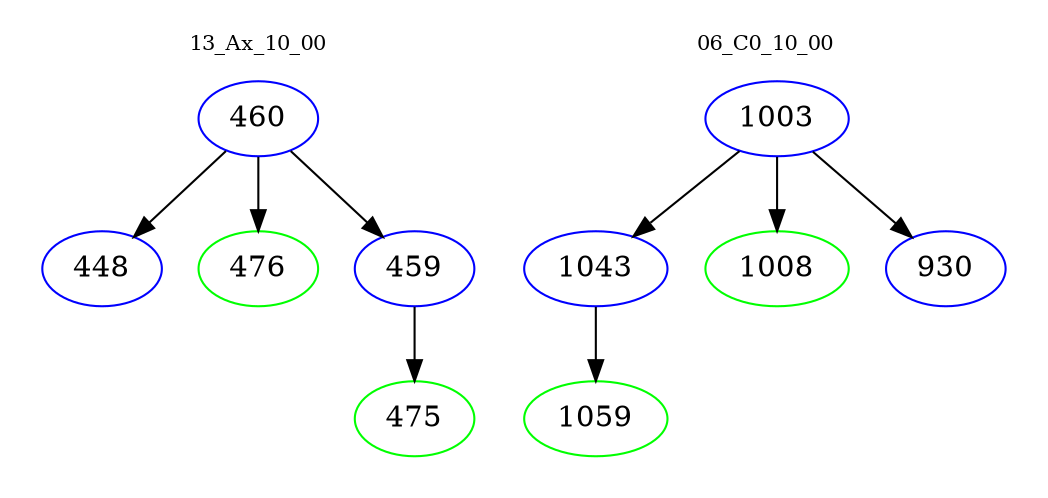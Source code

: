 digraph{
subgraph cluster_0 {
color = white
label = "13_Ax_10_00";
fontsize=10;
T0_460 [label="460", color="blue"]
T0_460 -> T0_448 [color="black"]
T0_448 [label="448", color="blue"]
T0_460 -> T0_476 [color="black"]
T0_476 [label="476", color="green"]
T0_460 -> T0_459 [color="black"]
T0_459 [label="459", color="blue"]
T0_459 -> T0_475 [color="black"]
T0_475 [label="475", color="green"]
}
subgraph cluster_1 {
color = white
label = "06_C0_10_00";
fontsize=10;
T1_1003 [label="1003", color="blue"]
T1_1003 -> T1_1043 [color="black"]
T1_1043 [label="1043", color="blue"]
T1_1043 -> T1_1059 [color="black"]
T1_1059 [label="1059", color="green"]
T1_1003 -> T1_1008 [color="black"]
T1_1008 [label="1008", color="green"]
T1_1003 -> T1_930 [color="black"]
T1_930 [label="930", color="blue"]
}
}
